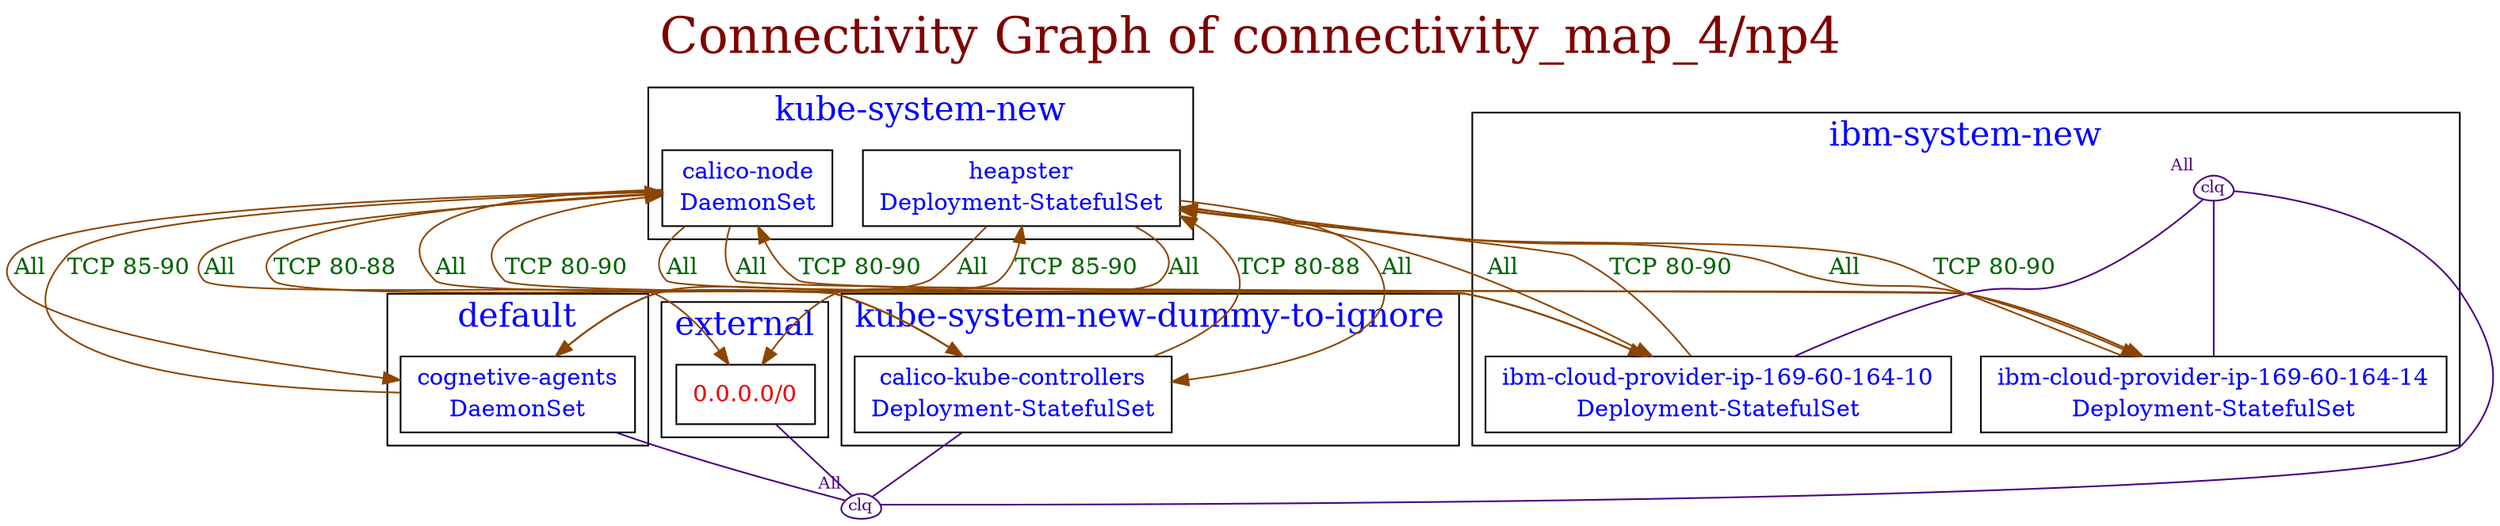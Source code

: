 // The Connectivity Graph of connectivity_map_4/np4
digraph {
	label="Connectivity Graph of connectivity_map_4/np4"	labelloc = "t"
	fontsize=30
	fontcolor=webmaroon
	"clique_1" [shape=egg fontcolor=indigo color=indigo width=0.2 height=0.2 label=clq fontsize=10 margin=0  xlabel="All"]
subgraph cluster_default_namespace{
	label="default"
	fontsize=20
	fontcolor=blue
	"default/cognetive-agents(DaemonSet)" [label=<<table border="0" cellspacing="0"><tr><td>cognetive-agents</td></tr><tr><td>DaemonSet</td></tr></table>> shape=box fontcolor=blue]
}
subgraph cluster_external_namespace{
	label="external"
	fontsize=20
	fontcolor=blue
	"0.0.0.0/0" [label=<<table border="0" cellspacing="0"><tr><td>0.0.0.0/0</td></tr></table>> shape=box fontcolor=red2]
}
subgraph cluster_ibm_system_new_namespace{
	label="ibm-system-new"
	fontsize=20
	fontcolor=blue
	"clique_0" [shape=egg fontcolor=indigo color=indigo width=0.2 height=0.2 label=clq fontsize=10 margin=0  xlabel="All"]
	"ibm-system-new/ibm-cloud-provider-ip-169-60-164-10(Deployment-StatefulSet)" [label=<<table border="0" cellspacing="0"><tr><td>ibm-cloud-provider-ip-169-60-164-10</td></tr><tr><td>Deployment-StatefulSet</td></tr></table>> shape=box fontcolor=blue]
	"ibm-system-new/ibm-cloud-provider-ip-169-60-164-14(Deployment-StatefulSet)" [label=<<table border="0" cellspacing="0"><tr><td>ibm-cloud-provider-ip-169-60-164-14</td></tr><tr><td>Deployment-StatefulSet</td></tr></table>> shape=box fontcolor=blue]
}
subgraph cluster_kube_system_new_namespace{
	label="kube-system-new"
	fontsize=20
	fontcolor=blue
	"kube-system-new/calico-node(DaemonSet)" [label=<<table border="0" cellspacing="0"><tr><td>calico-node</td></tr><tr><td>DaemonSet</td></tr></table>> shape=box fontcolor=blue]
	"kube-system-new/heapster(Deployment-StatefulSet)" [label=<<table border="0" cellspacing="0"><tr><td>heapster</td></tr><tr><td>Deployment-StatefulSet</td></tr></table>> shape=box fontcolor=blue]
}
subgraph cluster_kube_system_new_dummy_to_ignore_namespace{
	label="kube-system-new-dummy-to-ignore"
	fontsize=20
	fontcolor=blue
	"kube-system-new-dummy-to-ignore/calico-kube-controllers(Deployment-StatefulSet)" [label=<<table border="0" cellspacing="0"><tr><td>calico-kube-controllers</td></tr><tr><td>Deployment-StatefulSet</td></tr></table>> shape=box fontcolor=blue]
}
	"0.0.0.0/0" -> "clique_1"[ color=indigo fontcolor=darkgreen dir=both arrowhead=none arrowtail=none]
	"clique_0" -> "clique_1"[ color=indigo fontcolor=darkgreen dir=both arrowhead=none arrowtail=none]
	"clique_0" -> "ibm-system-new/ibm-cloud-provider-ip-169-60-164-10(Deployment-StatefulSet)"[ color=indigo fontcolor=darkgreen dir=both arrowhead=none arrowtail=none]
	"clique_0" -> "ibm-system-new/ibm-cloud-provider-ip-169-60-164-14(Deployment-StatefulSet)"[ color=indigo fontcolor=darkgreen dir=both arrowhead=none arrowtail=none]
	"default/cognetive-agents(DaemonSet)" -> "clique_1"[ color=indigo fontcolor=darkgreen dir=both arrowhead=none arrowtail=none]
	"default/cognetive-agents(DaemonSet)" -> "kube-system-new/calico-node(DaemonSet)"[label="TCP 85-90" color=darkorange4 fontcolor=darkgreen dir=both arrowhead=normal arrowtail=none]
	"default/cognetive-agents(DaemonSet)" -> "kube-system-new/heapster(Deployment-StatefulSet)"[label="TCP 85-90" color=darkorange4 fontcolor=darkgreen dir=both arrowhead=normal arrowtail=none]
	"ibm-system-new/ibm-cloud-provider-ip-169-60-164-10(Deployment-StatefulSet)" -> "kube-system-new/calico-node(DaemonSet)"[label="TCP 80-90" color=darkorange4 fontcolor=darkgreen dir=both arrowhead=normal arrowtail=none]
	"ibm-system-new/ibm-cloud-provider-ip-169-60-164-10(Deployment-StatefulSet)" -> "kube-system-new/heapster(Deployment-StatefulSet)"[label="TCP 80-90" color=darkorange4 fontcolor=darkgreen dir=both arrowhead=normal arrowtail=none]
	"ibm-system-new/ibm-cloud-provider-ip-169-60-164-14(Deployment-StatefulSet)" -> "kube-system-new/calico-node(DaemonSet)"[label="TCP 80-90" color=darkorange4 fontcolor=darkgreen dir=both arrowhead=normal arrowtail=none]
	"ibm-system-new/ibm-cloud-provider-ip-169-60-164-14(Deployment-StatefulSet)" -> "kube-system-new/heapster(Deployment-StatefulSet)"[label="TCP 80-90" color=darkorange4 fontcolor=darkgreen dir=both arrowhead=normal arrowtail=none]
	"kube-system-new-dummy-to-ignore/calico-kube-controllers(Deployment-StatefulSet)" -> "clique_1"[ color=indigo fontcolor=darkgreen dir=both arrowhead=none arrowtail=none]
	"kube-system-new-dummy-to-ignore/calico-kube-controllers(Deployment-StatefulSet)" -> "kube-system-new/calico-node(DaemonSet)"[label="TCP 80-88" color=darkorange4 fontcolor=darkgreen dir=both arrowhead=normal arrowtail=none]
	"kube-system-new-dummy-to-ignore/calico-kube-controllers(Deployment-StatefulSet)" -> "kube-system-new/heapster(Deployment-StatefulSet)"[label="TCP 80-88" color=darkorange4 fontcolor=darkgreen dir=both arrowhead=normal arrowtail=none]
	"kube-system-new/calico-node(DaemonSet)" -> "0.0.0.0/0"[label="All" color=darkorange4 fontcolor=darkgreen dir=both arrowhead=normal arrowtail=none]
	"kube-system-new/calico-node(DaemonSet)" -> "default/cognetive-agents(DaemonSet)"[label="All" color=darkorange4 fontcolor=darkgreen dir=both arrowhead=normal arrowtail=none]
	"kube-system-new/calico-node(DaemonSet)" -> "ibm-system-new/ibm-cloud-provider-ip-169-60-164-10(Deployment-StatefulSet)"[label="All" color=darkorange4 fontcolor=darkgreen dir=both arrowhead=normal arrowtail=none]
	"kube-system-new/calico-node(DaemonSet)" -> "ibm-system-new/ibm-cloud-provider-ip-169-60-164-14(Deployment-StatefulSet)"[label="All" color=darkorange4 fontcolor=darkgreen dir=both arrowhead=normal arrowtail=none]
	"kube-system-new/calico-node(DaemonSet)" -> "kube-system-new-dummy-to-ignore/calico-kube-controllers(Deployment-StatefulSet)"[label="All" color=darkorange4 fontcolor=darkgreen dir=both arrowhead=normal arrowtail=none]
	"kube-system-new/heapster(Deployment-StatefulSet)" -> "0.0.0.0/0"[label="All" color=darkorange4 fontcolor=darkgreen dir=both arrowhead=normal arrowtail=none]
	"kube-system-new/heapster(Deployment-StatefulSet)" -> "default/cognetive-agents(DaemonSet)"[label="All" color=darkorange4 fontcolor=darkgreen dir=both arrowhead=normal arrowtail=none]
	"kube-system-new/heapster(Deployment-StatefulSet)" -> "ibm-system-new/ibm-cloud-provider-ip-169-60-164-10(Deployment-StatefulSet)"[label="All" color=darkorange4 fontcolor=darkgreen dir=both arrowhead=normal arrowtail=none]
	"kube-system-new/heapster(Deployment-StatefulSet)" -> "ibm-system-new/ibm-cloud-provider-ip-169-60-164-14(Deployment-StatefulSet)"[label="All" color=darkorange4 fontcolor=darkgreen dir=both arrowhead=normal arrowtail=none]
	"kube-system-new/heapster(Deployment-StatefulSet)" -> "kube-system-new-dummy-to-ignore/calico-kube-controllers(Deployment-StatefulSet)"[label="All" color=darkorange4 fontcolor=darkgreen dir=both arrowhead=normal arrowtail=none]
}

// The Connectivity Graph of connectivity_map_4/np3
digraph {
	label="Connectivity Graph of connectivity_map_4/np3"	labelloc = "t"
	fontsize=30
	fontcolor=webmaroon
	"clique_1" [shape=egg fontcolor=indigo color=indigo width=0.2 height=0.2 label=clq fontsize=10 margin=0  xlabel="All"]
subgraph cluster_default_namespace{
	label="default"
	fontsize=20
	fontcolor=blue
	"default/cognetive-agents(DaemonSet)" [label=<<table border="0" cellspacing="0"><tr><td>cognetive-agents</td></tr><tr><td>DaemonSet</td></tr></table>> shape=box fontcolor=blue]
}
subgraph cluster_external_namespace{
	label="external"
	fontsize=20
	fontcolor=blue
	"0.0.0.0/0" [label=<<table border="0" cellspacing="0"><tr><td>0.0.0.0/0</td></tr></table>> shape=box fontcolor=red2]
}
subgraph cluster_ibm_system_new_namespace{
	label="ibm-system-new"
	fontsize=20
	fontcolor=blue
	"clique_0" [shape=egg fontcolor=indigo color=indigo width=0.2 height=0.2 label=clq fontsize=10 margin=0  xlabel="All"]
	"ibm-system-new/ibm-cloud-provider-ip-169-60-164-10(Deployment-StatefulSet)" [label=<<table border="0" cellspacing="0"><tr><td>ibm-cloud-provider-ip-169-60-164-10</td></tr><tr><td>Deployment-StatefulSet</td></tr></table>> shape=box fontcolor=blue]
	"ibm-system-new/ibm-cloud-provider-ip-169-60-164-14(Deployment-StatefulSet)" [label=<<table border="0" cellspacing="0"><tr><td>ibm-cloud-provider-ip-169-60-164-14</td></tr><tr><td>Deployment-StatefulSet</td></tr></table>> shape=box fontcolor=blue]
}
subgraph cluster_kube_system_new_namespace{
	label="kube-system-new"
	fontsize=20
	fontcolor=blue
	"kube-system-new/calico-node(DaemonSet)" [label=<<table border="0" cellspacing="0"><tr><td>calico-node</td></tr><tr><td>DaemonSet</td></tr></table>> shape=box fontcolor=blue]
	"kube-system-new/heapster(Deployment-StatefulSet)" [label=<<table border="0" cellspacing="0"><tr><td>heapster</td></tr><tr><td>Deployment-StatefulSet</td></tr></table>> shape=box fontcolor=blue]
}
subgraph cluster_kube_system_new_dummy_to_ignore_namespace{
	label="kube-system-new-dummy-to-ignore"
	fontsize=20
	fontcolor=blue
	"kube-system-new-dummy-to-ignore/calico-kube-controllers(Deployment-StatefulSet)" [label=<<table border="0" cellspacing="0"><tr><td>calico-kube-controllers</td></tr><tr><td>Deployment-StatefulSet</td></tr></table>> shape=box fontcolor=blue]
}
	"0.0.0.0/0" -> "clique_1"[ color=indigo fontcolor=darkgreen dir=both arrowhead=none arrowtail=none]
	"clique_0" -> "clique_1"[ color=indigo fontcolor=darkgreen dir=both arrowhead=none arrowtail=none]
	"clique_0" -> "ibm-system-new/ibm-cloud-provider-ip-169-60-164-10(Deployment-StatefulSet)"[ color=indigo fontcolor=darkgreen dir=both arrowhead=none arrowtail=none]
	"clique_0" -> "ibm-system-new/ibm-cloud-provider-ip-169-60-164-14(Deployment-StatefulSet)"[ color=indigo fontcolor=darkgreen dir=both arrowhead=none arrowtail=none]
	"default/cognetive-agents(DaemonSet)" -> "clique_1"[ color=indigo fontcolor=darkgreen dir=both arrowhead=none arrowtail=none]
	"default/cognetive-agents(DaemonSet)" -> "kube-system-new/calico-node(DaemonSet)"[label="TCP 85-90" color=darkorange4 fontcolor=darkgreen dir=both arrowhead=normal arrowtail=none]
	"default/cognetive-agents(DaemonSet)" -> "kube-system-new/heapster(Deployment-StatefulSet)"[label="TCP 85-90" color=darkorange4 fontcolor=darkgreen dir=both arrowhead=normal arrowtail=none]
	"kube-system-new-dummy-to-ignore/calico-kube-controllers(Deployment-StatefulSet)" -> "clique_1"[ color=indigo fontcolor=darkgreen dir=both arrowhead=none arrowtail=none]
	"kube-system-new/calico-node(DaemonSet)" -> "0.0.0.0/0"[label="All" color=darkorange4 fontcolor=darkgreen dir=both arrowhead=normal arrowtail=none]
	"kube-system-new/calico-node(DaemonSet)" -> "default/cognetive-agents(DaemonSet)"[label="All" color=darkorange4 fontcolor=darkgreen dir=both arrowhead=normal arrowtail=none]
	"kube-system-new/calico-node(DaemonSet)" -> "ibm-system-new/ibm-cloud-provider-ip-169-60-164-10(Deployment-StatefulSet)"[label="All" color=darkorange4 fontcolor=darkgreen dir=both arrowhead=normal arrowtail=none]
	"kube-system-new/calico-node(DaemonSet)" -> "ibm-system-new/ibm-cloud-provider-ip-169-60-164-14(Deployment-StatefulSet)"[label="All" color=darkorange4 fontcolor=darkgreen dir=both arrowhead=normal arrowtail=none]
	"kube-system-new/calico-node(DaemonSet)" -> "kube-system-new-dummy-to-ignore/calico-kube-controllers(Deployment-StatefulSet)"[label="All" color=darkorange4 fontcolor=darkgreen dir=both arrowhead=normal arrowtail=none]
	"kube-system-new/heapster(Deployment-StatefulSet)" -> "0.0.0.0/0"[label="All" color=darkorange4 fontcolor=darkgreen dir=both arrowhead=normal arrowtail=none]
	"kube-system-new/heapster(Deployment-StatefulSet)" -> "default/cognetive-agents(DaemonSet)"[label="All" color=darkorange4 fontcolor=darkgreen dir=both arrowhead=normal arrowtail=none]
	"kube-system-new/heapster(Deployment-StatefulSet)" -> "ibm-system-new/ibm-cloud-provider-ip-169-60-164-10(Deployment-StatefulSet)"[label="All" color=darkorange4 fontcolor=darkgreen dir=both arrowhead=normal arrowtail=none]
	"kube-system-new/heapster(Deployment-StatefulSet)" -> "ibm-system-new/ibm-cloud-provider-ip-169-60-164-14(Deployment-StatefulSet)"[label="All" color=darkorange4 fontcolor=darkgreen dir=both arrowhead=normal arrowtail=none]
	"kube-system-new/heapster(Deployment-StatefulSet)" -> "kube-system-new-dummy-to-ignore/calico-kube-controllers(Deployment-StatefulSet)"[label="All" color=darkorange4 fontcolor=darkgreen dir=both arrowhead=normal arrowtail=none]
}
